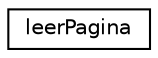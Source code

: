 digraph "Graphical Class Hierarchy"
{
  edge [fontname="Helvetica",fontsize="10",labelfontname="Helvetica",labelfontsize="10"];
  node [fontname="Helvetica",fontsize="10",shape=record];
  rankdir="LR";
  Node1 [label="leerPagina",height=0.2,width=0.4,color="black", fillcolor="white", style="filled",URL="$classleer_pagina.html",tooltip="The leerPagina class : Clase que busca en las páginas escritas en el disco, un número de línea..."];
}
